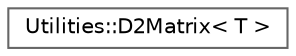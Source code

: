 digraph "Graphical Class Hierarchy"
{
 // LATEX_PDF_SIZE
  bgcolor="transparent";
  edge [fontname=Helvetica,fontsize=10,labelfontname=Helvetica,labelfontsize=10];
  node [fontname=Helvetica,fontsize=10,shape=box,height=0.2,width=0.4];
  rankdir="LR";
  Node0 [id="Node000000",label="Utilities::D2Matrix\< T \>",height=0.2,width=0.4,color="grey40", fillcolor="white", style="filled",URL="$class_utilities_1_1_d2_matrix.html",tooltip="2 dimensional matrix"];
}

